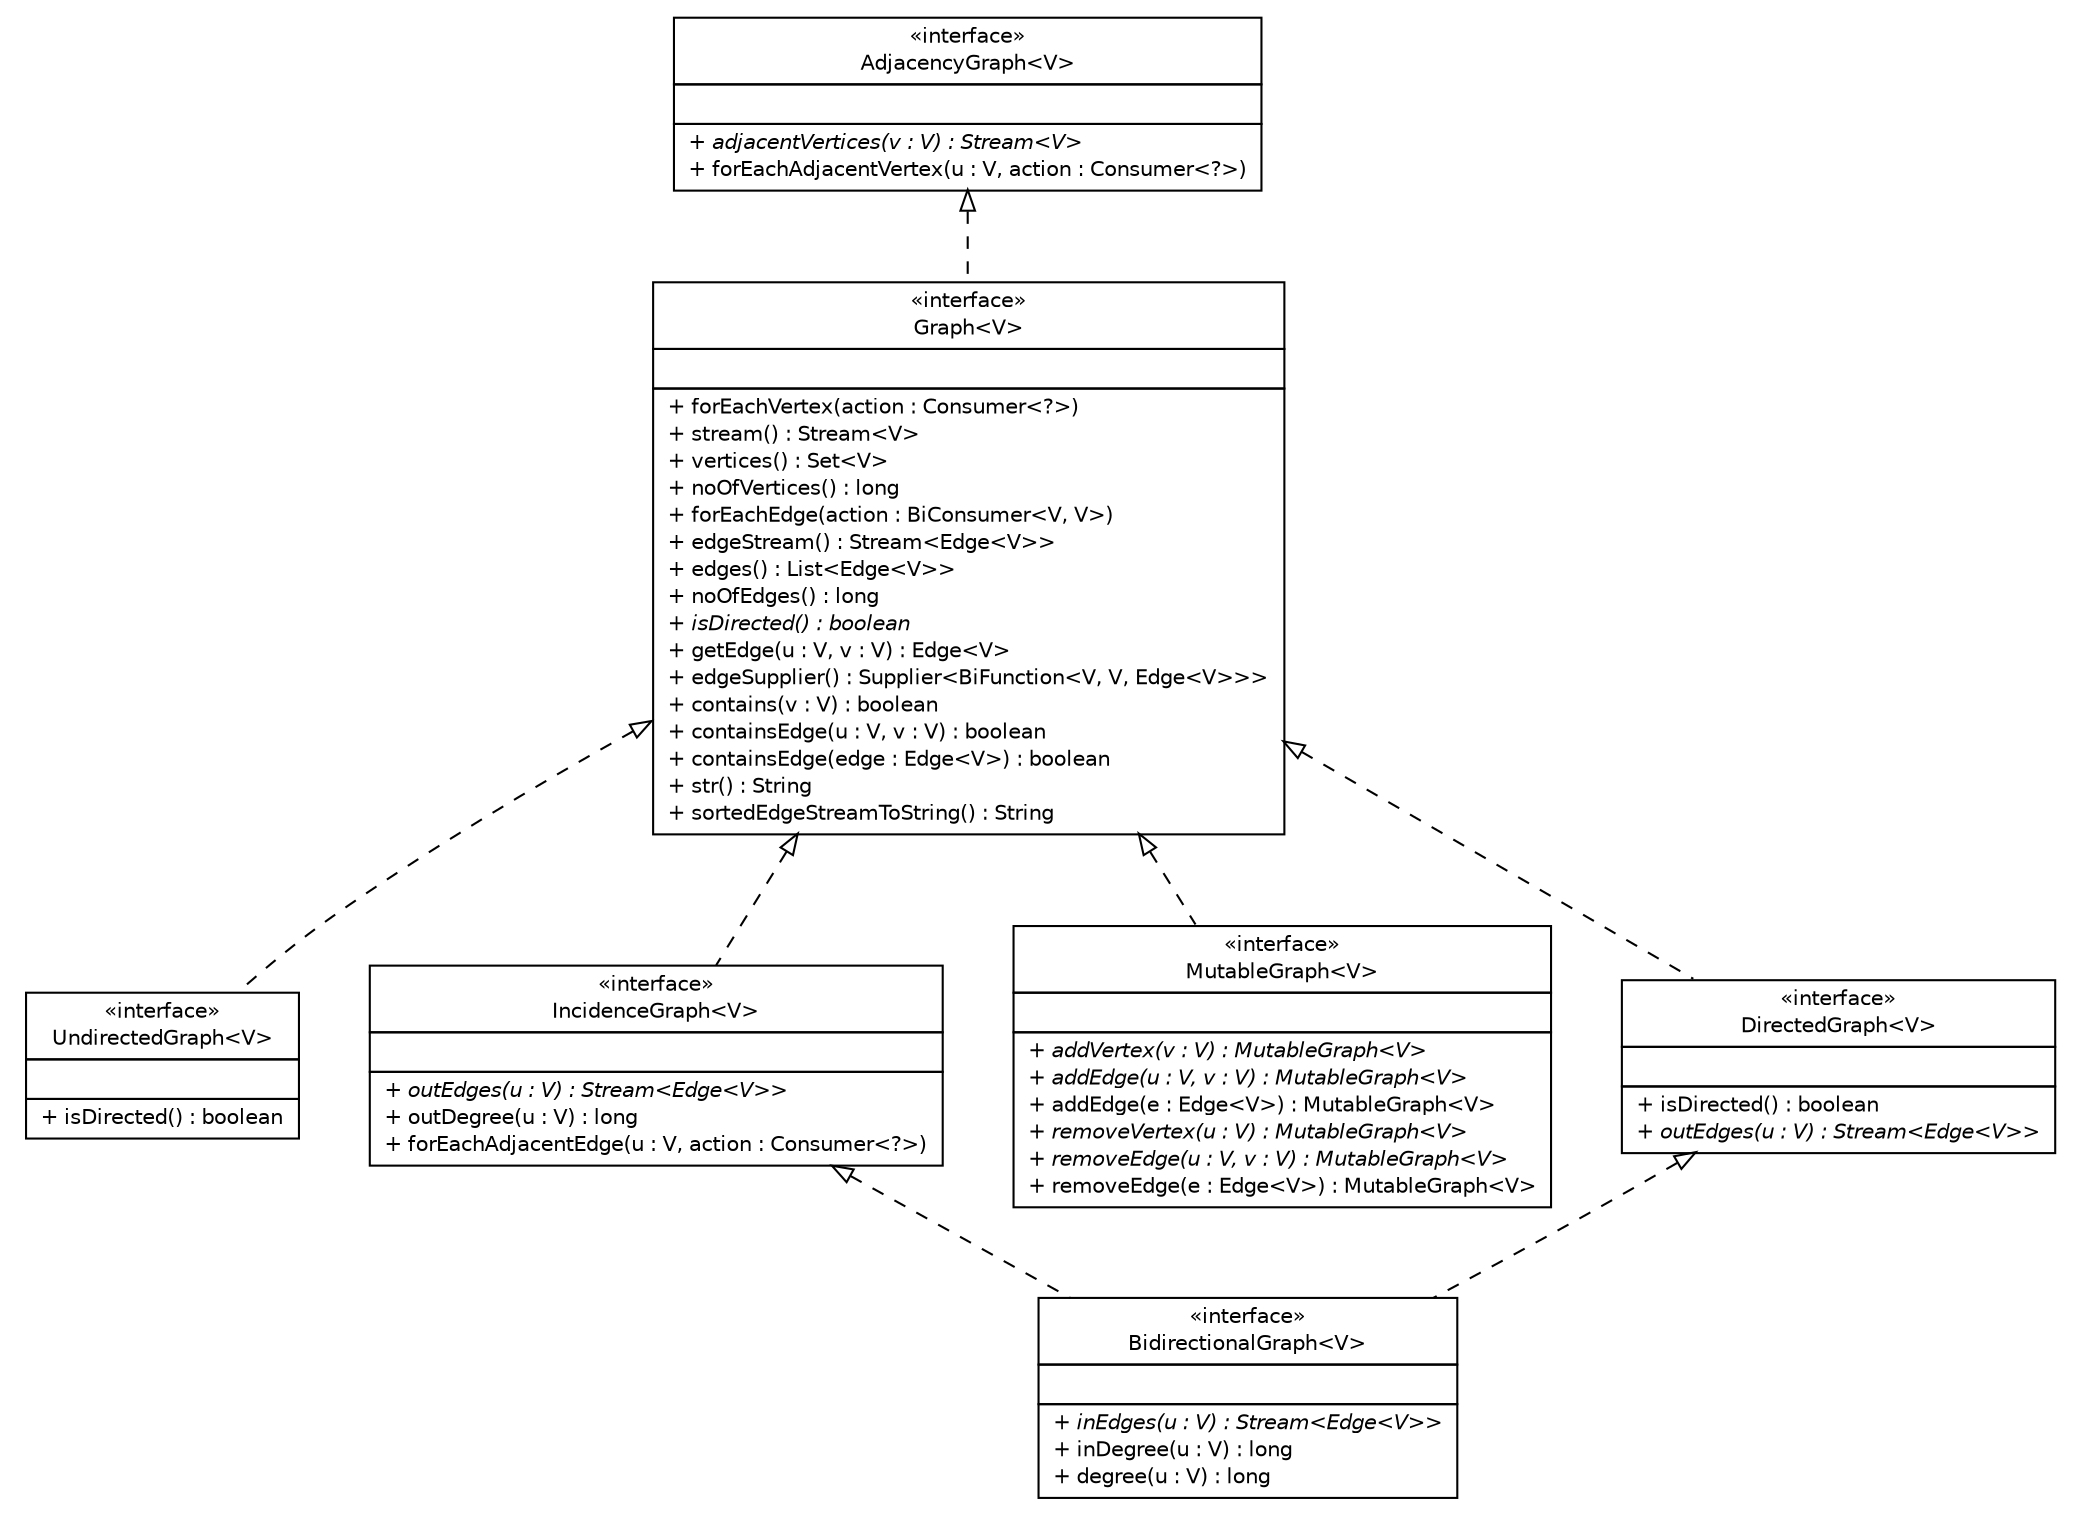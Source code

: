 #!/usr/local/bin/dot
#
# Class diagram 
# Generated by UMLGraph version R5_6-24-gf6e263 (http://www.umlgraph.org/)
#

digraph G {
	edge [fontname="Helvetica",fontsize=10,labelfontname="Helvetica",labelfontsize=10];
	node [fontname="Helvetica",fontsize=10,shape=plaintext];
	nodesep=0.25;
	ranksep=0.5;
	// org.jgraphl.UndirectedGraph<V>
	c137 [label=<<table title="org.jgraphl.UndirectedGraph" border="0" cellborder="1" cellspacing="0" cellpadding="2" port="p" href="./UndirectedGraph.html">
		<tr><td><table border="0" cellspacing="0" cellpadding="1">
<tr><td align="center" balign="center"> &#171;interface&#187; </td></tr>
<tr><td align="center" balign="center"> UndirectedGraph&lt;V&gt; </td></tr>
		</table></td></tr>
		<tr><td><table border="0" cellspacing="0" cellpadding="1">
<tr><td align="left" balign="left">  </td></tr>
		</table></td></tr>
		<tr><td><table border="0" cellspacing="0" cellpadding="1">
<tr><td align="left" balign="left"> + isDirected() : boolean </td></tr>
		</table></td></tr>
		</table>>, URL="./UndirectedGraph.html", fontname="Helvetica", fontcolor="black", fontsize=10.0];
	// org.jgraphl.IncidenceGraph<V>
	c138 [label=<<table title="org.jgraphl.IncidenceGraph" border="0" cellborder="1" cellspacing="0" cellpadding="2" port="p" href="./IncidenceGraph.html">
		<tr><td><table border="0" cellspacing="0" cellpadding="1">
<tr><td align="center" balign="center"> &#171;interface&#187; </td></tr>
<tr><td align="center" balign="center"> IncidenceGraph&lt;V&gt; </td></tr>
		</table></td></tr>
		<tr><td><table border="0" cellspacing="0" cellpadding="1">
<tr><td align="left" balign="left">  </td></tr>
		</table></td></tr>
		<tr><td><table border="0" cellspacing="0" cellpadding="1">
<tr><td align="left" balign="left"><font face="Helvetica-Oblique" point-size="10.0"> + outEdges(u : V) : Stream&lt;Edge&lt;V&gt;&gt; </font></td></tr>
<tr><td align="left" balign="left"> + outDegree(u : V) : long </td></tr>
<tr><td align="left" balign="left"> + forEachAdjacentEdge(u : V, action : Consumer&lt;?&gt;) </td></tr>
		</table></td></tr>
		</table>>, URL="./IncidenceGraph.html", fontname="Helvetica", fontcolor="black", fontsize=10.0];
	// org.jgraphl.AdjacencyGraph<V>
	c139 [label=<<table title="org.jgraphl.AdjacencyGraph" border="0" cellborder="1" cellspacing="0" cellpadding="2" port="p" href="./AdjacencyGraph.html">
		<tr><td><table border="0" cellspacing="0" cellpadding="1">
<tr><td align="center" balign="center"> &#171;interface&#187; </td></tr>
<tr><td align="center" balign="center"> AdjacencyGraph&lt;V&gt; </td></tr>
		</table></td></tr>
		<tr><td><table border="0" cellspacing="0" cellpadding="1">
<tr><td align="left" balign="left">  </td></tr>
		</table></td></tr>
		<tr><td><table border="0" cellspacing="0" cellpadding="1">
<tr><td align="left" balign="left"><font face="Helvetica-Oblique" point-size="10.0"> + adjacentVertices(v : V) : Stream&lt;V&gt; </font></td></tr>
<tr><td align="left" balign="left"> + forEachAdjacentVertex(u : V, action : Consumer&lt;?&gt;) </td></tr>
		</table></td></tr>
		</table>>, URL="./AdjacencyGraph.html", fontname="Helvetica", fontcolor="black", fontsize=10.0];
	// org.jgraphl.MutableGraph<V>
	c140 [label=<<table title="org.jgraphl.MutableGraph" border="0" cellborder="1" cellspacing="0" cellpadding="2" port="p" href="./MutableGraph.html">
		<tr><td><table border="0" cellspacing="0" cellpadding="1">
<tr><td align="center" balign="center"> &#171;interface&#187; </td></tr>
<tr><td align="center" balign="center"> MutableGraph&lt;V&gt; </td></tr>
		</table></td></tr>
		<tr><td><table border="0" cellspacing="0" cellpadding="1">
<tr><td align="left" balign="left">  </td></tr>
		</table></td></tr>
		<tr><td><table border="0" cellspacing="0" cellpadding="1">
<tr><td align="left" balign="left"><font face="Helvetica-Oblique" point-size="10.0"> + addVertex(v : V) : MutableGraph&lt;V&gt; </font></td></tr>
<tr><td align="left" balign="left"><font face="Helvetica-Oblique" point-size="10.0"> + addEdge(u : V, v : V) : MutableGraph&lt;V&gt; </font></td></tr>
<tr><td align="left" balign="left"> + addEdge(e : Edge&lt;V&gt;) : MutableGraph&lt;V&gt; </td></tr>
<tr><td align="left" balign="left"><font face="Helvetica-Oblique" point-size="10.0"> + removeVertex(u : V) : MutableGraph&lt;V&gt; </font></td></tr>
<tr><td align="left" balign="left"><font face="Helvetica-Oblique" point-size="10.0"> + removeEdge(u : V, v : V) : MutableGraph&lt;V&gt; </font></td></tr>
<tr><td align="left" balign="left"> + removeEdge(e : Edge&lt;V&gt;) : MutableGraph&lt;V&gt; </td></tr>
		</table></td></tr>
		</table>>, URL="./MutableGraph.html", fontname="Helvetica", fontcolor="black", fontsize=10.0];
	// org.jgraphl.BidirectionalGraph<V>
	c141 [label=<<table title="org.jgraphl.BidirectionalGraph" border="0" cellborder="1" cellspacing="0" cellpadding="2" port="p" href="./BidirectionalGraph.html">
		<tr><td><table border="0" cellspacing="0" cellpadding="1">
<tr><td align="center" balign="center"> &#171;interface&#187; </td></tr>
<tr><td align="center" balign="center"> BidirectionalGraph&lt;V&gt; </td></tr>
		</table></td></tr>
		<tr><td><table border="0" cellspacing="0" cellpadding="1">
<tr><td align="left" balign="left">  </td></tr>
		</table></td></tr>
		<tr><td><table border="0" cellspacing="0" cellpadding="1">
<tr><td align="left" balign="left"><font face="Helvetica-Oblique" point-size="10.0"> + inEdges(u : V) : Stream&lt;Edge&lt;V&gt;&gt; </font></td></tr>
<tr><td align="left" balign="left"> + inDegree(u : V) : long </td></tr>
<tr><td align="left" balign="left"> + degree(u : V) : long </td></tr>
		</table></td></tr>
		</table>>, URL="./BidirectionalGraph.html", fontname="Helvetica", fontcolor="black", fontsize=10.0];
	// org.jgraphl.Graph<V>
	c142 [label=<<table title="org.jgraphl.Graph" border="0" cellborder="1" cellspacing="0" cellpadding="2" port="p" href="./Graph.html">
		<tr><td><table border="0" cellspacing="0" cellpadding="1">
<tr><td align="center" balign="center"> &#171;interface&#187; </td></tr>
<tr><td align="center" balign="center"> Graph&lt;V&gt; </td></tr>
		</table></td></tr>
		<tr><td><table border="0" cellspacing="0" cellpadding="1">
<tr><td align="left" balign="left">  </td></tr>
		</table></td></tr>
		<tr><td><table border="0" cellspacing="0" cellpadding="1">
<tr><td align="left" balign="left"> + forEachVertex(action : Consumer&lt;?&gt;) </td></tr>
<tr><td align="left" balign="left"> + stream() : Stream&lt;V&gt; </td></tr>
<tr><td align="left" balign="left"> + vertices() : Set&lt;V&gt; </td></tr>
<tr><td align="left" balign="left"> + noOfVertices() : long </td></tr>
<tr><td align="left" balign="left"> + forEachEdge(action : BiConsumer&lt;V, V&gt;) </td></tr>
<tr><td align="left" balign="left"> + edgeStream() : Stream&lt;Edge&lt;V&gt;&gt; </td></tr>
<tr><td align="left" balign="left"> + edges() : List&lt;Edge&lt;V&gt;&gt; </td></tr>
<tr><td align="left" balign="left"> + noOfEdges() : long </td></tr>
<tr><td align="left" balign="left"><font face="Helvetica-Oblique" point-size="10.0"> + isDirected() : boolean </font></td></tr>
<tr><td align="left" balign="left"> + getEdge(u : V, v : V) : Edge&lt;V&gt; </td></tr>
<tr><td align="left" balign="left"> + edgeSupplier() : Supplier&lt;BiFunction&lt;V, V, Edge&lt;V&gt;&gt;&gt; </td></tr>
<tr><td align="left" balign="left"> + contains(v : V) : boolean </td></tr>
<tr><td align="left" balign="left"> + containsEdge(u : V, v : V) : boolean </td></tr>
<tr><td align="left" balign="left"> + containsEdge(edge : Edge&lt;V&gt;) : boolean </td></tr>
<tr><td align="left" balign="left"> + str() : String </td></tr>
<tr><td align="left" balign="left"> + sortedEdgeStreamToString() : String </td></tr>
		</table></td></tr>
		</table>>, URL="./Graph.html", fontname="Helvetica", fontcolor="black", fontsize=10.0];
	// org.jgraphl.DirectedGraph<V>
	c143 [label=<<table title="org.jgraphl.DirectedGraph" border="0" cellborder="1" cellspacing="0" cellpadding="2" port="p" href="./DirectedGraph.html">
		<tr><td><table border="0" cellspacing="0" cellpadding="1">
<tr><td align="center" balign="center"> &#171;interface&#187; </td></tr>
<tr><td align="center" balign="center"> DirectedGraph&lt;V&gt; </td></tr>
		</table></td></tr>
		<tr><td><table border="0" cellspacing="0" cellpadding="1">
<tr><td align="left" balign="left">  </td></tr>
		</table></td></tr>
		<tr><td><table border="0" cellspacing="0" cellpadding="1">
<tr><td align="left" balign="left"> + isDirected() : boolean </td></tr>
<tr><td align="left" balign="left"><font face="Helvetica-Oblique" point-size="10.0"> + outEdges(u : V) : Stream&lt;Edge&lt;V&gt;&gt; </font></td></tr>
		</table></td></tr>
		</table>>, URL="./DirectedGraph.html", fontname="Helvetica", fontcolor="black", fontsize=10.0];
	//org.jgraphl.UndirectedGraph<V> implements org.jgraphl.Graph<V>
	c142:p -> c137:p [dir=back,arrowtail=empty,style=dashed];
	//org.jgraphl.IncidenceGraph<V> implements org.jgraphl.Graph<V>
	c142:p -> c138:p [dir=back,arrowtail=empty,style=dashed];
	//org.jgraphl.MutableGraph<V> implements org.jgraphl.Graph<V>
	c142:p -> c140:p [dir=back,arrowtail=empty,style=dashed];
	//org.jgraphl.BidirectionalGraph<V> implements org.jgraphl.IncidenceGraph<V>
	c138:p -> c141:p [dir=back,arrowtail=empty,style=dashed];
	//org.jgraphl.BidirectionalGraph<V> implements org.jgraphl.DirectedGraph<V>
	c143:p -> c141:p [dir=back,arrowtail=empty,style=dashed];
	//org.jgraphl.Graph<V> implements org.jgraphl.AdjacencyGraph<V>
	c139:p -> c142:p [dir=back,arrowtail=empty,style=dashed];
	//org.jgraphl.DirectedGraph<V> implements org.jgraphl.Graph<V>
	c142:p -> c143:p [dir=back,arrowtail=empty,style=dashed];
}

